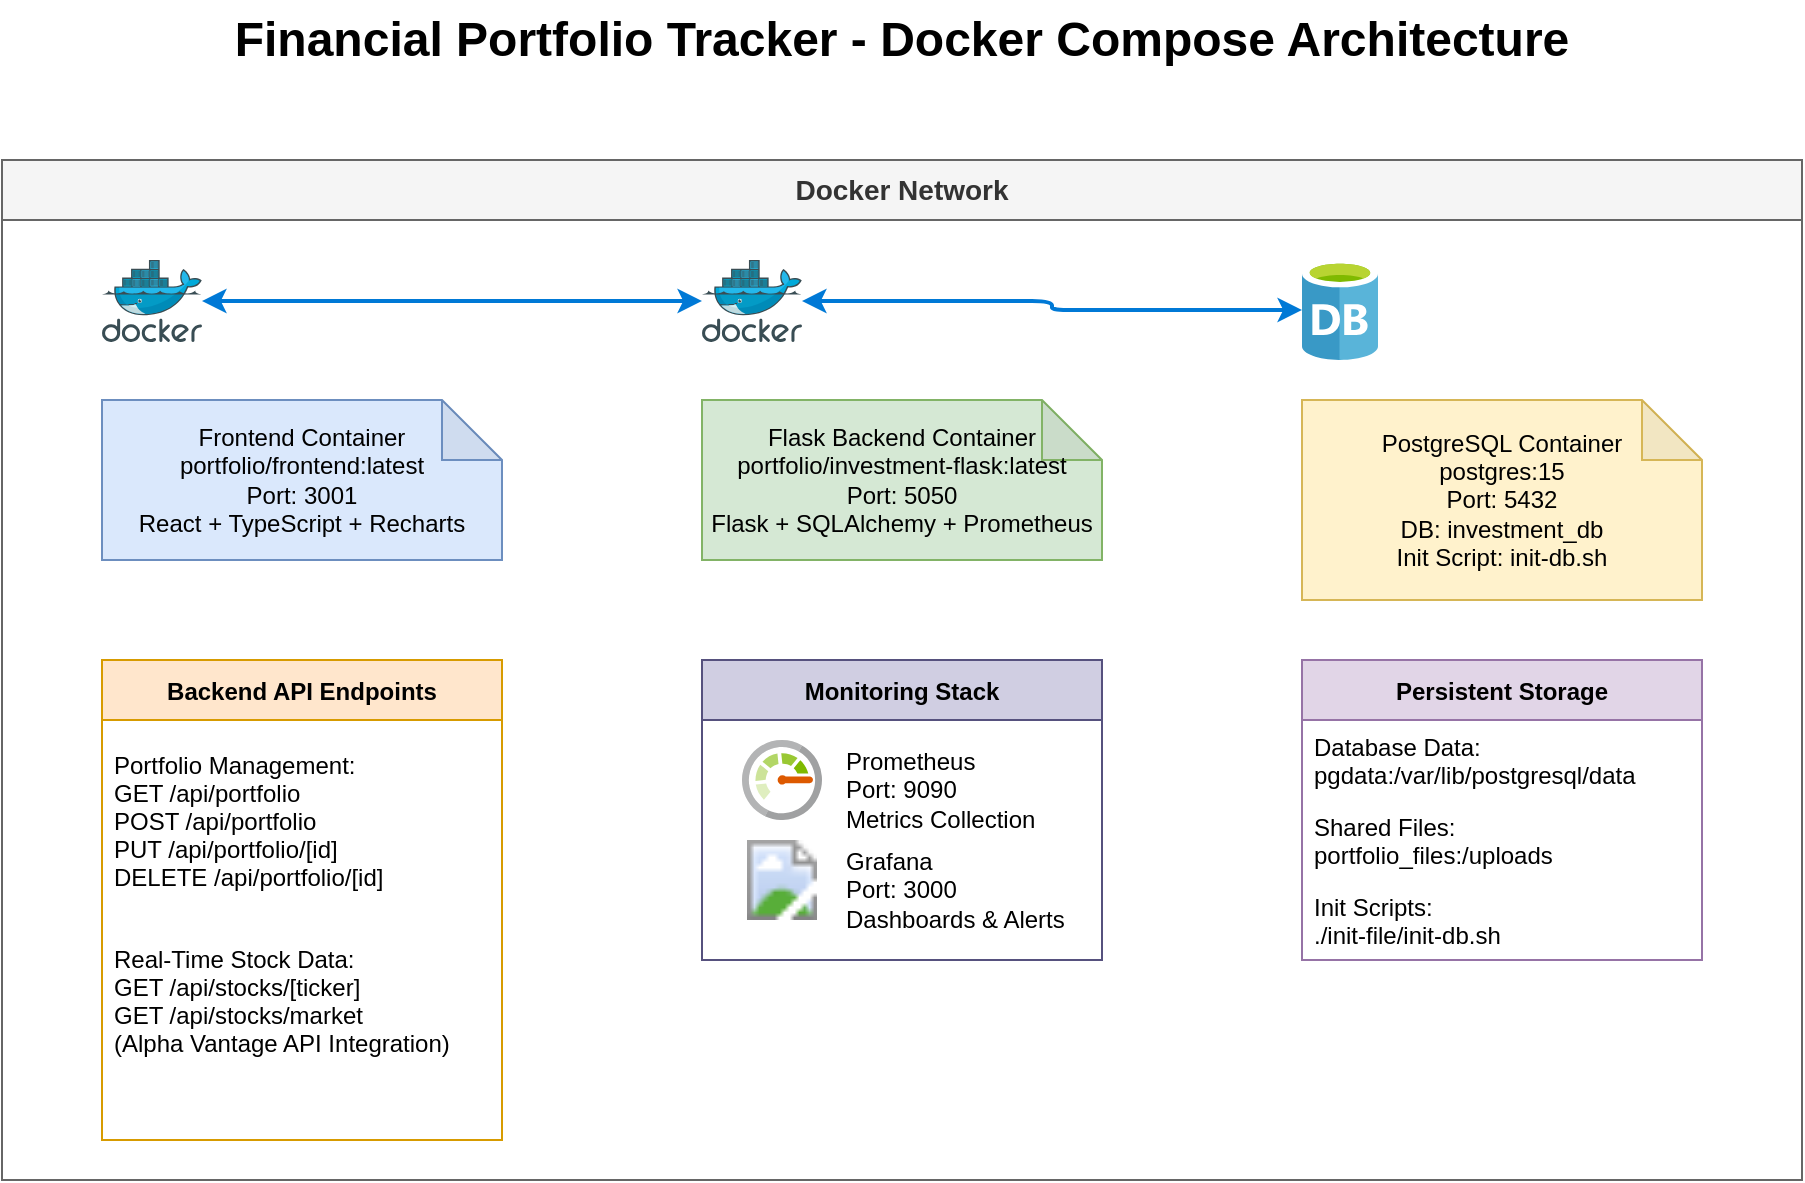 <mxfile version="26.0.16" pages="3">
  <diagram name="Docker Compose" id="docker-compose">
    <mxGraphModel dx="1434" dy="844" grid="1" gridSize="10" guides="1" tooltips="1" connect="1" arrows="1" fold="1" page="1" pageScale="1" pageWidth="1100" pageHeight="850" math="0" shadow="0">
      <root>
        <mxCell id="0" />
        <mxCell id="1" parent="0" />
        <mxCell id="title" value="Financial Portfolio Tracker - Docker Compose Architecture" style="text;html=1;strokeColor=none;fillColor=none;align=center;verticalAlign=middle;whiteSpace=wrap;rounded=0;fontSize=24;fontStyle=1" parent="1" vertex="1">
          <mxGeometry x="200" y="20" width="700" height="40" as="geometry" />
        </mxCell>
        <mxCell id="docker-network" value="Docker Network" style="swimlane;fontStyle=1;childLayout=stackLayout;horizontal=1;startSize=30;horizontalStack=0;fillColor=#F5F5F5;strokeColor=#666666;fontSize=14;fontColor=#333333;collapsible=0;whiteSpace=wrap;html=1;" parent="1" vertex="1">
          <mxGeometry x="100" y="100" width="900" height="510" as="geometry" />
        </mxCell>
        <mxCell id="frontend-container" value="" style="aspect=fixed;html=1;points=[];align=center;image;fontSize=12;image=img/lib/mscae/Docker.svg;" parent="1" vertex="1">
          <mxGeometry x="150" y="150" width="50" height="41" as="geometry" />
        </mxCell>
        <mxCell id="frontend-details" value="Frontend Container&#xa;portfolio/frontend:latest&#xa;Port: 3001&#xa;React + TypeScript + Recharts" style="shape=note;whiteSpace=wrap;html=1;backgroundOutline=1;darkOpacity=0.05;fillColor=#dae8fc;strokeColor=#6c8ebf" parent="1" vertex="1">
          <mxGeometry x="150" y="220" width="200" height="80" as="geometry" />
        </mxCell>
        <mxCell id="backend-container" value="" style="aspect=fixed;html=1;points=[];align=center;image;fontSize=12;image=img/lib/mscae/Docker.svg;" parent="1" vertex="1">
          <mxGeometry x="450" y="150" width="50" height="41" as="geometry" />
        </mxCell>
        <mxCell id="backend-details" value="Flask Backend Container&#xa;portfolio/investment-flask:latest&#xa;Port: 5050&#xa;Flask + SQLAlchemy + Prometheus" style="shape=note;whiteSpace=wrap;html=1;backgroundOutline=1;darkOpacity=0.05;fillColor=#d5e8d4;strokeColor=#82b366" parent="1" vertex="1">
          <mxGeometry x="450" y="220" width="200" height="80" as="geometry" />
        </mxCell>
        <mxCell id="db-container" value="" style="aspect=fixed;html=1;points=[];align=center;image;fontSize=12;image=img/lib/mscae/Database_General.svg;" parent="1" vertex="1">
          <mxGeometry x="750" y="150" width="38" height="50" as="geometry" />
        </mxCell>
        <mxCell id="db-details" value="PostgreSQL Container&#xa;postgres:15&#xa;Port: 5432&#xa;DB: investment_db&#xa;Init Script: init-db.sh" style="shape=note;whiteSpace=wrap;html=1;backgroundOutline=1;darkOpacity=0.05;fillColor=#fff2cc;strokeColor=#d6b656" parent="1" vertex="1">
          <mxGeometry x="750" y="220" width="200" height="100" as="geometry" />
        </mxCell>
        <mxCell id="volumes-section" value="Persistent Storage" style="swimlane;fontStyle=1;childLayout=stackLayout;horizontal=1;startSize=30;horizontalStack=0;resizeParent=1;resizeParentMax=0;resizeLast=0;collapsible=1;marginBottom=0;fillColor=#e1d5e7;strokeColor=#9673a6;" parent="1" vertex="1">
          <mxGeometry x="750" y="350" width="200" height="150" as="geometry" />
        </mxCell>
        <mxCell id="volume1" value="Database Data:&#xa;pgdata:/var/lib/postgresql/data" style="text;strokeColor=none;fillColor=none;align=left;verticalAlign=middle;spacingLeft=4;spacingRight=4;overflow=hidden;points=[[0,0.5],[1,0.5]];portConstraint=eastwest;rotatable=0;" parent="volumes-section" vertex="1">
          <mxGeometry y="30" width="200" height="40" as="geometry" />
        </mxCell>
        <mxCell id="volume2" value="Shared Files:&#xa;portfolio_files:/uploads" style="text;strokeColor=none;fillColor=none;align=left;verticalAlign=middle;spacingLeft=4;spacingRight=4;overflow=hidden;points=[[0,0.5],[1,0.5]];portConstraint=eastwest;rotatable=0;" parent="volumes-section" vertex="1">
          <mxGeometry y="70" width="200" height="40" as="geometry" />
        </mxCell>
        <mxCell id="volume3" value="Init Scripts:&#xa;./init-file/init-db.sh" style="text;strokeColor=none;fillColor=none;align=left;verticalAlign=middle;spacingLeft=4;spacingRight=4;overflow=hidden;points=[[0,0.5],[1,0.5]];portConstraint=eastwest;rotatable=0;" parent="volumes-section" vertex="1">
          <mxGeometry y="110" width="200" height="40" as="geometry" />
        </mxCell>
        <mxCell id="api-docs" value="Backend API Endpoints" style="swimlane;fontStyle=1;childLayout=stackLayout;horizontal=1;startSize=30;horizontalStack=0;resizeParent=1;resizeParentMax=0;resizeLast=0;collapsible=1;marginBottom=0;fillColor=#ffe6cc;strokeColor=#d79b00;" parent="1" vertex="1">
          <mxGeometry x="150" y="350" width="200" height="240" as="geometry" />
        </mxCell>
        <mxCell id="portfolio-endpoints" value="Portfolio Management:&#xa;GET /api/portfolio&#xa;POST /api/portfolio&#xa;PUT /api/portfolio/[id]&#xa;DELETE /api/portfolio/[id]" style="text;strokeColor=none;fillColor=none;align=left;verticalAlign=middle;spacingLeft=4;spacingRight=4;overflow=hidden;points=[[0,0.5],[1,0.5]];portConstraint=eastwest;rotatable=0;" parent="api-docs" vertex="1">
          <mxGeometry y="30" width="200" height="100" as="geometry" />
        </mxCell>
        <mxCell id="stock-endpoints" value="Real-Time Stock Data:&#xa;GET /api/stocks/[ticker]&#xa;GET /api/stocks/market&#xa;(Alpha Vantage API Integration)" style="text;strokeColor=none;fillColor=none;align=left;verticalAlign=middle;spacingLeft=4;spacingRight=4;overflow=hidden;points=[[0,0.5],[1,0.5]];portConstraint=eastwest;rotatable=0;" parent="api-docs" vertex="1">
          <mxGeometry y="130" width="200" height="80" as="geometry" />
        </mxCell>
        <mxCell id="frontend-to-backend" value="" style="edgeStyle=orthogonalEdgeStyle;rounded=1;orthogonalLoop=1;jettySize=auto;html=1;entryX=0;entryY=0.5;entryDx=0;entryDy=0;startArrow=classic;startFill=1;endArrow=classic;endFill=1;strokeColor=#0079D6;strokeWidth=2;" parent="1" source="frontend-container" target="backend-container" edge="1">
          <mxGeometry relative="1" as="geometry" />
        </mxCell>
        <mxCell id="backend-to-db" value="" style="edgeStyle=orthogonalEdgeStyle;rounded=1;orthogonalLoop=1;jettySize=auto;html=1;entryX=0;entryY=0.5;entryDx=0;entryDy=0;startArrow=classic;startFill=1;endArrow=classic;endFill=1;strokeColor=#0079D6;strokeWidth=2;" parent="1" source="backend-container" target="db-container" edge="1">
          <mxGeometry relative="1" as="geometry" />
        </mxCell>
        <mxCell id="monitoring-section" value="Monitoring Stack" style="swimlane;fontStyle=1;childLayout=stackLayout;horizontal=1;startSize=30;horizontalStack=0;resizeParent=1;resizeParentMax=0;resizeLast=0;collapsible=1;marginBottom=0;fillColor=#d0cee2;strokeColor=#56517e;" parent="1" vertex="1">
          <mxGeometry x="450" y="350" width="200" height="150" as="geometry" />
        </mxCell>
        <mxCell id="prometheus-container" value="" style="aspect=fixed;html=1;points=[];align=center;image;fontSize=12;image=img/lib/mscae/Monitor.svg;" parent="1" vertex="1">
          <mxGeometry x="470" y="390" width="40" height="40" as="geometry" />
        </mxCell>
        <mxCell id="prometheus-label" value="Prometheus&#xa;Port: 9090&#xa;Metrics Collection" style="text;html=1;strokeColor=none;fillColor=none;align=left;verticalAlign=middle;whiteSpace=wrap;rounded=0;" parent="1" vertex="1">
          <mxGeometry x="520" y="390" width="120" height="50" as="geometry" />
        </mxCell>
        <mxCell id="grafana-container" value="" style="aspect=fixed;html=1;points=[];align=center;image;fontSize=12;image=img/lib/mscae/Dashboard.svg;" parent="1" vertex="1">
          <mxGeometry x="470" y="440" width="40" height="40" as="geometry" />
        </mxCell>
        <mxCell id="grafana-label" value="Grafana&#xa;Port: 3000&#xa;Dashboards &amp; Alerts" style="text;html=1;strokeColor=none;fillColor=none;align=left;verticalAlign=middle;whiteSpace=wrap;rounded=0;" parent="1" vertex="1">
          <mxGeometry x="520" y="440" width="120" height="50" as="geometry" />
        </mxCell>
      </root>
    </mxGraphModel>
  </diagram>
  <diagram name="Kubernetes" id="kubernetes">
    <mxGraphModel dx="1434" dy="844" grid="1" gridSize="10" guides="1" tooltips="1" connect="1" arrows="1" fold="1" page="1" pageScale="1" pageWidth="1100" pageHeight="850" math="0" shadow="0">
      <root>
        <mxCell id="0" />
        <mxCell id="1" parent="0" />
        <mxCell id="k8s-title" value="Financial Portfolio Tracker - Kubernetes Architecture" style="text;html=1;strokeColor=none;fillColor=none;align=center;verticalAlign=middle;whiteSpace=wrap;rounded=0;fontSize=24;fontStyle=1" parent="1" vertex="1">
          <mxGeometry x="200" y="20" width="700" height="40" as="geometry" />
        </mxCell>
        <mxCell id="k8s-cluster" value="Kubernetes Cluster" style="rounded=1;whiteSpace=wrap;html=1;verticalAlign=top;fontStyle=1;fillColor=#EFF3F8;strokeColor=#6C8EBF;dashed=1;strokeWidth=2;" parent="1" vertex="1">
          <mxGeometry x="80" y="80" width="940" height="680" as="geometry" />
        </mxCell>
        <mxCell id="frontend-deploy" value="Frontend Deployment" style="rounded=1;whiteSpace=wrap;html=1;verticalAlign=top;fillColor=#dae8fc;strokeColor=#6c8ebf;align=center;fontStyle=1" parent="1" vertex="1">
          <mxGeometry x="120" y="150" width="220" height="200" as="geometry" />
        </mxCell>
        <mxCell id="frontend-pod" value="" style="aspect=fixed;html=1;points=[];align=center;image;fontSize=12;image=img/lib/mscae/Kubernetes.svg;" parent="1" vertex="1">
          <mxGeometry x="160" y="190" width="50" height="48" as="geometry" />
        </mxCell>
        <mxCell id="frontend-service" value="Frontend Service&#xa;Type: LoadBalancer&#xa;Port: 3001&#xa;React + TypeScript App" style="shape=process;whiteSpace=wrap;html=1;backgroundOutline=1;fillColor=#dae8fc;strokeColor=#6c8ebf" parent="1" vertex="1">
          <mxGeometry x="140" y="250" width="180" height="80" as="geometry" />
        </mxCell>
        <mxCell id="backend-deploy" value="Backend Deployment" style="rounded=1;whiteSpace=wrap;html=1;verticalAlign=top;fillColor=#d5e8d4;strokeColor=#82b366;align=center;fontStyle=1" parent="1" vertex="1">
          <mxGeometry x="440" y="150" width="220" height="200" as="geometry" />
        </mxCell>
        <mxCell id="backend-pod" value="" style="aspect=fixed;html=1;points=[];align=center;image;fontSize=12;image=img/lib/mscae/Kubernetes.svg;" parent="1" vertex="1">
          <mxGeometry x="480" y="190" width="50" height="48" as="geometry" />
        </mxCell>
        <mxCell id="backend-service" value="Flask Backend Service&#xa;Type: ClusterIP&#xa;Port: 5050&#xa;Flask + SQLAlchemy + Prometheus&#xa;Alpha Vantage API Integration" style="shape=process;whiteSpace=wrap;html=1;backgroundOutline=1;fillColor=#d5e8d4;strokeColor=#82b366" parent="1" vertex="1">
          <mxGeometry x="460" y="250" width="180" height="100" as="geometry" />
        </mxCell>
        <mxCell id="db-statefulset" value="PostgreSQL StatefulSet" style="rounded=1;whiteSpace=wrap;html=1;verticalAlign=top;fillColor=#fff2cc;strokeColor=#d6b656;align=center;fontStyle=1" parent="1" vertex="1">
          <mxGeometry x="760" y="150" width="220" height="200" as="geometry" />
        </mxCell>
        <mxCell id="db-pod" value="" style="aspect=fixed;html=1;points=[];align=center;image;fontSize=12;image=img/lib/mscae/Database_General.svg;" parent="1" vertex="1">
          <mxGeometry x="800" y="190" width="38" height="50" as="geometry" />
        </mxCell>
        <mxCell id="db-service" value="PostgreSQL Service&#xa;Type: ClusterIP&#xa;Port: 5432&#xa;Database: investment_db&#xa;Persistent Storage: postgres-pvc" style="shape=process;whiteSpace=wrap;html=1;backgroundOutline=1;fillColor=#fff2cc;strokeColor=#d6b656" parent="1" vertex="1">
          <mxGeometry x="780" y="250" width="180" height="100" as="geometry" />
        </mxCell>
        <mxCell id="config-storage" value="Kubernetes Resources" style="swimlane;fontStyle=1;childLayout=stackLayout;horizontal=1;startSize=30;horizontalStack=0;resizeParent=1;resizeParentMax=0;resizeLast=0;collapsible=1;marginBottom=0;fillColor=#e1d5e7;strokeColor=#9673a6;" parent="1" vertex="1">
          <mxGeometry x="760" y="400" width="210" height="160" as="geometry" />
        </mxCell>
        <mxCell id="config1" value="ConfigMaps:&#xa;- postgres-configmap&#xa;- init-db-configmap" style="text;strokeColor=none;fillColor=none;align=left;verticalAlign=middle;spacingLeft=4;spacingRight=4;overflow=hidden;points=[[0,0.5],[1,0.5]];portConstraint=eastwest;rotatable=0;" parent="config-storage" vertex="1">
          <mxGeometry y="30" width="210" height="50" as="geometry" />
        </mxCell>
        <mxCell id="config2" value="Secrets:&#xa;- postgres-secret (DB credentials)" style="text;strokeColor=none;fillColor=none;align=left;verticalAlign=middle;spacingLeft=4;spacingRight=4;overflow=hidden;points=[[0,0.5],[1,0.5]];portConstraint=eastwest;rotatable=0;" parent="config-storage" vertex="1">
          <mxGeometry y="80" width="210" height="40" as="geometry" />
        </mxCell>
        <mxCell id="config3" value="Storage:&#xa;- postgres-pvc (Database storage)" style="text;strokeColor=none;fillColor=none;align=left;verticalAlign=middle;spacingLeft=4;spacingRight=4;overflow=hidden;points=[[0,0.5],[1,0.5]];portConstraint=eastwest;rotatable=0;" parent="config-storage" vertex="1">
          <mxGeometry y="120" width="210" height="40" as="geometry" />
        </mxCell>
        <mxCell id="monitoring" value="Monitoring Stack" style="swimlane;fontStyle=1;childLayout=stackLayout;horizontal=1;startSize=30;horizontalStack=0;resizeParent=1;resizeParentMax=0;resizeLast=0;collapsible=1;marginBottom=0;fillColor=#f5f5f5;strokeColor=#666666;" parent="1" vertex="1">
          <mxGeometry x="440" y="400" width="220" height="150" as="geometry" />
        </mxCell>
        <mxCell id="monitor1" value="Prometheus Server&#xa;Port: 9090&#xa;Custom Config: prometheus.yml" style="text;strokeColor=none;fillColor=none;align=left;verticalAlign=middle;spacingLeft=4;spacingRight=4;overflow=hidden;points=[[0,0.5],[1,0.5]];portConstraint=eastwest;rotatable=0;" parent="monitoring" vertex="1">
          <mxGeometry y="30" width="220" height="60" as="geometry" />
        </mxCell>
        <mxCell id="monitor2" value="Grafana Dashboard&#xa;Port: 3000&#xa;Auto-provisioned datasources&#xa;Custom dashboards" style="text;strokeColor=none;fillColor=none;align=left;verticalAlign=middle;spacingLeft=4;spacingRight=4;overflow=hidden;points=[[0,0.5],[1,0.5]];portConstraint=eastwest;rotatable=0;" parent="monitoring" vertex="1">
          <mxGeometry y="90" width="220" height="60" as="geometry" />
        </mxCell>
        <mxCell id="network-policy" value="Network Policies" style="swimlane;fontStyle=1;childLayout=stackLayout;horizontal=1;startSize=30;horizontalStack=0;resizeParent=1;resizeParentMax=0;resizeLast=0;collapsible=1;marginBottom=0;fillColor=#f8cecc;strokeColor=#b85450;" parent="1" vertex="1">
          <mxGeometry x="120" y="400" width="220" height="150" as="geometry" />
        </mxCell>
        <mxCell id="policy1" value="frontend-policy" style="text;strokeColor=none;fillColor=none;align=left;verticalAlign=middle;spacingLeft=4;spacingRight=4;overflow=hidden;points=[[0,0.5],[1,0.5]];portConstraint=eastwest;rotatable=0;" parent="network-policy" vertex="1">
          <mxGeometry y="30" width="220" height="30" as="geometry" />
        </mxCell>
        <mxCell id="policy2" value="backend-policy" style="text;strokeColor=none;fillColor=none;align=left;verticalAlign=middle;spacingLeft=4;spacingRight=4;overflow=hidden;points=[[0,0.5],[1,0.5]];portConstraint=eastwest;rotatable=0;" parent="network-policy" vertex="1">
          <mxGeometry y="60" width="220" height="30" as="geometry" />
        </mxCell>
        <mxCell id="policy3" value="database-policy" style="text;strokeColor=none;fillColor=none;align=left;verticalAlign=middle;spacingLeft=4;spacingRight=4;overflow=hidden;points=[[0,0.5],[1,0.5]];portConstraint=eastwest;rotatable=0;" parent="network-policy" vertex="1">
          <mxGeometry y="90" width="220" height="30" as="geometry" />
        </mxCell>
        <mxCell id="policy4" value="monitoring-policy" style="text;strokeColor=none;fillColor=none;align=left;verticalAlign=middle;spacingLeft=4;spacingRight=4;overflow=hidden;points=[[0,0.5],[1,0.5]];portConstraint=eastwest;rotatable=0;" parent="network-policy" vertex="1">
          <mxGeometry y="120" width="220" height="30" as="geometry" />
        </mxCell>
        <mxCell id="k8s-frontend-to-backend" value="" style="edgeStyle=orthogonalEdgeStyle;rounded=1;orthogonalLoop=1;jettySize=auto;html=1;startArrow=none;startFill=0;endArrow=classic;endFill=1;strokeColor=#326CE5;strokeWidth=2;" parent="1" source="frontend-service" target="backend-service" edge="1">
          <mxGeometry relative="1" as="geometry" />
        </mxCell>
        <mxCell id="k8s-backend-to-db" value="" style="edgeStyle=orthogonalEdgeStyle;rounded=1;orthogonalLoop=1;jettySize=auto;html=1;startArrow=none;startFill=0;endArrow=classic;endFill=1;strokeColor=#326CE5;strokeWidth=2;" parent="1" source="backend-service" target="db-service" edge="1">
          <mxGeometry relative="1" as="geometry" />
        </mxCell>
        <mxCell id="helm" value="" style="aspect=fixed;html=1;points=[];align=center;image;fontSize=12;image=img/lib/mscae/Kubernetes.svg;" parent="1" vertex="1">
          <mxGeometry x="460" y="670" width="40" height="40" as="geometry" />
        </mxCell>
      </root>
    </mxGraphModel>
  </diagram>
  <diagram name="Terraform AWS" id="terraform-aws">
    <mxGraphModel dx="1687" dy="993" grid="1" gridSize="10" guides="1" tooltips="1" connect="1" arrows="1" fold="1" page="1" pageScale="1" pageWidth="1100" pageHeight="850" math="0" shadow="0">
      <root>
        <mxCell id="0" />
        <mxCell id="1" parent="0" />
        <mxCell id="aws-title" value="Financial Portfolio Tracker - Production AWS Infrastructure" style="text;html=1;strokeColor=none;fillColor=none;align=center;verticalAlign=middle;whiteSpace=wrap;rounded=0;fontSize=24;fontStyle=1" parent="1" vertex="1">
          <mxGeometry x="200" y="20" width="700" height="40" as="geometry" />
        </mxCell>
        <mxCell id="aws-cloud" value="AWS Cloud" style="points=[[0,0],[0.25,0],[0.5,0],[0.75,0],[1,0],[1,0.25],[1,0.5],[1,0.75],[1,1],[0.75,1],[0.5,1],[0.25,1],[0,1],[0,0.75],[0,0.5],[0,0.25]];outlineConnect=0;html=1;whiteSpace=wrap;fontSize=12;fontStyle=1;container=1;pointerEvents=0;collapsible=0;recursiveResize=0;shape=mxgraph.aws4.group;grIcon=mxgraph.aws4.group_aws_cloud;strokeColor=#232F3E;fillColor=none;verticalAlign=top;align=left;spacingLeft=30;fontColor=#232F3E;dashed=0;" parent="1" vertex="1">
          <mxGeometry x="40" y="80" width="1020" height="680" as="geometry" />
        </mxCell>
        <mxCell id="vpc" value="VPC" style="points=[[0,0],[0.25,0],[0.5,0],[0.75,0],[1,0],[1,0.25],[1,0.5],[1,0.75],[1,1],[0.75,1],[0.5,1],[0.25,1],[0,1],[0,0.75],[0,0.5],[0,0.25]];outlineConnect=0;html=1;whiteSpace=wrap;fontSize=12;fontStyle=0;container=1;pointerEvents=0;collapsible=0;recursiveResize=0;shape=mxgraph.aws4.group;grIcon=mxgraph.aws4.group_vpc;strokeColor=#248814;fillColor=none;verticalAlign=top;align=left;spacingLeft=30;fontColor=#248814;dashed=0;" parent="aws-cloud" vertex="1">
          <mxGeometry x="40" y="40" width="940" height="520" as="geometry" />
        </mxCell>
        <mxCell id="public-subnet-group" value="Public Subnets" style="fillColor=none;strokeColor=#147EBA;dashed=1;verticalAlign=top;fontStyle=0;fontColor=#147EBA;whiteSpace=wrap;html=1;" parent="vpc" vertex="1">
          <mxGeometry x="30" y="40" width="280" height="460" as="geometry" />
        </mxCell>
        <mxCell id="alb" value="Application Load Balancer" style="sketch=0;outlineConnect=0;fontColor=#232F3E;gradientColor=none;fillColor=#4D27AA;strokeColor=none;dashed=0;verticalLabelPosition=bottom;verticalAlign=top;align=center;html=1;fontSize=12;fontStyle=0;aspect=fixed;pointerEvents=1;shape=mxgraph.aws4.application_load_balancer;" parent="vpc" vertex="1">
          <mxGeometry x="130" y="80" width="78" height="78" as="geometry" />
        </mxCell>
        <mxCell id="nat" value="NAT Gateway" style="sketch=0;outlineConnect=0;fontColor=#232F3E;gradientColor=none;fillColor=#4D27AA;strokeColor=none;dashed=0;verticalLabelPosition=bottom;verticalAlign=top;align=center;html=1;fontSize=12;fontStyle=0;aspect=fixed;pointerEvents=1;shape=mxgraph.aws4.nat_gateway;" parent="vpc" vertex="1">
          <mxGeometry x="130" y="200" width="78" height="78" as="geometry" />
        </mxCell>
        <mxCell id="private-subnet-group" value="Private Subnets" style="fillColor=none;strokeColor=#147EBA;dashed=1;verticalAlign=top;fontStyle=0;fontColor=#147EBA;whiteSpace=wrap;html=1;" parent="vpc" vertex="1">
          <mxGeometry x="360" y="40" width="550" height="460" as="geometry" />
        </mxCell>
        <mxCell id="eks-cluster" value="EKS Cluster" style="sketch=0;points=[[0,0,0],[0.25,0,0],[0.5,0,0],[0.75,0,0],[1,0,0],[0,1,0],[0.25,1,0],[0.5,1,0],[0.75,1,0],[1,1,0],[0,0.25,0],[0,0.5,0],[0,0.75,0],[1,0.25,0],[1,0.5,0],[1,0.75,0]];outlineConnect=0;fontColor=#232F3E;gradientColor=#F78E04;gradientDirection=north;fillColor=#D05C17;strokeColor=#ffffff;dashed=0;verticalLabelPosition=bottom;verticalAlign=top;align=center;html=1;fontSize=12;fontStyle=0;aspect=fixed;shape=mxgraph.aws4.resourceIcon;resIcon=mxgraph.aws4.eks;" parent="vpc" vertex="1">
          <mxGeometry x="400" y="80" width="78" height="78" as="geometry" />
        </mxCell>
        <mxCell id="asg" value="Auto Scaling Group" style="points=[[0,0],[0.25,0],[0.5,0],[0.75,0],[1,0],[1,0.25],[1,0.5],[1,0.75],[1,1],[0.75,1],[0.5,1],[0.25,1],[0,1],[0,0.75],[0,0.5],[0,0.25]];outlineConnect=0;gradientColor=none;html=1;whiteSpace=wrap;fontSize=12;fontStyle=0;container=1;pointerEvents=0;collapsible=0;recursiveResize=0;shape=mxgraph.aws4.groupCenter;grIcon=mxgraph.aws4.group_auto_scaling_group;grStroke=1;strokeColor=#D86613;fillColor=none;verticalAlign=top;align=center;fontColor=#D86613;dashed=1;spacingTop=25;" parent="vpc" vertex="1">
          <mxGeometry x="520" y="60" width="340" height="160" as="geometry" />
        </mxCell>
        <mxCell id="worker1" value="EKS Worker Node" style="sketch=0;outlineConnect=0;fontColor=#232F3E;gradientColor=none;fillColor=#D45B07;strokeColor=none;dashed=0;verticalLabelPosition=bottom;verticalAlign=top;align=center;html=1;fontSize=12;fontStyle=0;aspect=fixed;pointerEvents=1;shape=mxgraph.aws4.instance2;" parent="asg" vertex="1">
          <mxGeometry x="40" y="50" width="78" height="78" as="geometry" />
        </mxCell>
        <mxCell id="worker2" value="EKS Worker Node" style="sketch=0;outlineConnect=0;fontColor=#232F3E;gradientColor=none;fillColor=#D45B07;strokeColor=none;dashed=0;verticalLabelPosition=bottom;verticalAlign=top;align=center;html=1;fontSize=12;fontStyle=0;aspect=fixed;pointerEvents=1;shape=mxgraph.aws4.instance2;" parent="asg" vertex="1">
          <mxGeometry x="220" y="50" width="78" height="78" as="geometry" />
        </mxCell>
        <mxCell id="rds" value="Amazon RDS&#xa;PostgreSQL" style="sketch=0;points=[[0,0,0],[0.25,0,0],[0.5,0,0],[0.75,0,0],[1,0,0],[0,1,0],[0.25,1,0],[0.5,1,0],[0.75,1,0],[1,1,0],[0,0.25,0],[0,0.5,0],[0,0.75,0],[1,0.25,0],[1,0.5,0],[1,0.75,0]];outlineConnect=0;fontColor=#232F3E;gradientColor=#4D72F3;gradientDirection=north;fillColor=#3334B9;strokeColor=#ffffff;dashed=0;verticalLabelPosition=bottom;verticalAlign=top;align=center;html=1;fontSize=12;fontStyle=0;aspect=fixed;shape=mxgraph.aws4.resourceIcon;resIcon=mxgraph.aws4.rds;" parent="vpc" vertex="1">
          <mxGeometry x="790" y="300" width="78" height="78" as="geometry" />
        </mxCell>
        <mxCell id="route-tables" value="Route Tables" style="fillColor=none;strokeColor=#5A6C86;dashed=1;verticalAlign=top;fontStyle=0;fontColor=#5A6C86;whiteSpace=wrap;html=1;" parent="vpc" vertex="1">
          <mxGeometry x="30" y="380" width="280" height="100" as="geometry" />
        </mxCell>
        <mxCell id="core-services" value="Core AWS Services" style="fillColor=none;strokeColor=#147EBA;dashed=1;verticalAlign=top;fontStyle=0;fontColor=#147EBA;whiteSpace=wrap;html=1;" parent="aws-cloud" vertex="1">
          <mxGeometry x="40" y="580" width="940" height="80" as="geometry" />
        </mxCell>
        <mxCell id="route53" value="Route 53&#xa;DNS Management" style="sketch=0;points=[[0,0,0],[0.25,0,0],[0.5,0,0],[0.75,0,0],[1,0,0],[0,1,0],[0.25,1,0],[0.5,1,0],[0.75,1,0],[1,1,0],[0,0.25,0],[0,0.5,0],[0,0.75,0],[1,0.25,0],[1,0.5,0],[1,0.75,0]];outlineConnect=0;fontColor=#232F3E;gradientColor=#945DF2;gradientDirection=north;fillColor=#5A30B5;strokeColor=#ffffff;dashed=0;verticalLabelPosition=bottom;verticalAlign=top;align=center;html=1;fontSize=12;fontStyle=0;aspect=fixed;shape=mxgraph.aws4.resourceIcon;resIcon=mxgraph.aws4.route_53;" parent="aws-cloud" vertex="1">
          <mxGeometry x="80" y="600" width="38" height="38" as="geometry" />
        </mxCell>
        <mxCell id="cloudwatch" value="CloudWatch&#xa;Monitoring" style="sketch=0;points=[[0,0,0],[0.25,0,0],[0.5,0,0],[0.75,0,0],[1,0,0],[0,1,0],[0.25,1,0],[0.5,1,0],[0.75,1,0],[1,1,0],[0,0.25,0],[0,0.5,0],[0,0.75,0],[1,0.25,0],[1,0.5,0],[1,0.75,0]];outlineConnect=0;fontColor=#232F3E;gradientColor=#F34482;gradientDirection=north;fillColor=#BC1356;strokeColor=#ffffff;dashed=0;verticalLabelPosition=bottom;verticalAlign=top;align=center;html=1;fontSize=12;fontStyle=0;aspect=fixed;shape=mxgraph.aws4.resourceIcon;resIcon=mxgraph.aws4.cloudwatch;" parent="aws-cloud" vertex="1">
          <mxGeometry x="240" y="600" width="38" height="38" as="geometry" />
        </mxCell>
        <mxCell id="s3" value="S3&#xa;Assets Storage" style="sketch=0;points=[[0,0,0],[0.25,0,0],[0.5,0,0],[0.75,0,0],[1,0,0],[0,1,0],[0.25,1,0],[0.5,1,0],[0.75,1,0],[1,1,0],[0,0.25,0],[0,0.5,0],[0,0.75,0],[1,0.25,0],[1,0.5,0],[1,0.75,0]];outlineConnect=0;fontColor=#232F3E;gradientColor=#60A337;gradientDirection=north;fillColor=#277116;strokeColor=#ffffff;dashed=0;verticalLabelPosition=bottom;verticalAlign=top;align=center;html=1;fontSize=12;fontStyle=0;aspect=fixed;shape=mxgraph.aws4.resourceIcon;resIcon=mxgraph.aws4.s3;" parent="aws-cloud" vertex="1">
          <mxGeometry x="400" y="600" width="38" height="38" as="geometry" />
        </mxCell>
        <mxCell id="ecr" value="ECR&#xa;Container Registry" style="sketch=0;points=[[0,0,0],[0.25,0,0],[0.5,0,0],[0.75,0,0],[1,0,0],[0,1,0],[0.25,1,0],[0.5,1,0],[0.75,1,0],[1,1,0],[0,0.25,0],[0,0.5,0],[0,0.75,0],[1,0.25,0],[1,0.5,0],[1,0.75,0]];outlineConnect=0;fontColor=#232F3E;gradientColor=#F78E04;gradientDirection=north;fillColor=#D05C17;strokeColor=#ffffff;dashed=0;verticalLabelPosition=bottom;verticalAlign=top;align=center;html=1;fontSize=12;fontStyle=0;aspect=fixed;shape=mxgraph.aws4.resourceIcon;resIcon=mxgraph.aws4.ecr;" parent="aws-cloud" vertex="1">
          <mxGeometry x="560" y="600" width="38" height="38" as="geometry" />
        </mxCell>
        <mxCell id="secrets-manager" value="Secrets Manager&#xa;Credentials &amp; API Keys" style="sketch=0;points=[[0,0,0],[0.25,0,0],[0.5,0,0],[0.75,0,0],[1,0,0],[0,1,0],[0.25,1,0],[0.5,1,0],[0.75,1,0],[1,1,0],[0,0.25,0],[0,0.5,0],[0,0.75,0],[1,0.25,0],[1,0.5,0],[1,0.75,0]];outlineConnect=0;fontColor=#232F3E;gradientColor=#F54749;gradientDirection=north;fillColor=#C7131F;strokeColor=#ffffff;dashed=0;verticalLabelPosition=bottom;verticalAlign=top;align=center;html=1;fontSize=12;fontStyle=0;aspect=fixed;shape=mxgraph.aws4.resourceIcon;resIcon=mxgraph.aws4.secrets_manager;" parent="aws-cloud" vertex="1">
          <mxGeometry x="720" y="600" width="38" height="38" as="geometry" />
        </mxCell>
        <mxCell id="iam" value="IAM&#xa;Access Control" style="sketch=0;points=[[0,0,0],[0.25,0,0],[0.5,0,0],[0.75,0,0],[1,0,0],[0,1,0],[0.25,1,0],[0.5,1,0],[0.75,1,0],[1,1,0],[0,0.25,0],[0,0.5,0],[0,0.75,0],[1,0.25,0],[1,0.5,0],[1,0.75,0]];outlineConnect=0;fontColor=#232F3E;gradientColor=#F54749;gradientDirection=north;fillColor=#C7131F;strokeColor=#ffffff;dashed=0;verticalLabelPosition=bottom;verticalAlign=top;align=center;html=1;fontSize=12;fontStyle=0;aspect=fixed;shape=mxgraph.aws4.resourceIcon;resIcon=mxgraph.aws4.identity_and_access_management;" parent="aws-cloud" vertex="1">
          <mxGeometry x="880" y="600" width="38" height="38" as="geometry" />
        </mxCell>
        <mxCell id="route53-to-alb" value="" style="edgeStyle=orthogonalEdgeStyle;rounded=1;orthogonalLoop=1;jettySize=auto;html=1;strokeColor=#545B64;strokeWidth=2;" parent="aws-cloud" source="route53" target="alb" edge="1">
          <mxGeometry relative="1" as="geometry" />
        </mxCell>
        <mxCell id="alb-to-eks" value="" style="edgeStyle=orthogonalEdgeStyle;rounded=1;orthogonalLoop=1;jettySize=auto;html=1;strokeColor=#545B64;strokeWidth=2;" parent="aws-cloud" source="alb" target="eks-cluster" edge="1">
          <mxGeometry relative="1" as="geometry" />
        </mxCell>
        <mxCell id="eks-to-rds" value="" style="edgeStyle=orthogonalEdgeStyle;rounded=1;orthogonalLoop=1;jettySize=auto;html=1;strokeColor=#545B64;strokeWidth=2;" parent="aws-cloud" source="eks-cluster" target="rds" edge="1">
          <mxGeometry relative="1" as="geometry" />
        </mxCell>
        <mxCell id="terraform-config" value="Terraform Configuration" style="swimlane;fontStyle=1;childLayout=stackLayout;horizontal=1;startSize=30;horizontalStack=0;resizeParent=1;resizeParentMax=0;resizeLast=0;collapsible=1;marginBottom=0;fillColor=#f5f5f5;strokeColor=#666666;fontSize=12;align=left;spacingLeft=10;" parent="1" vertex="1">
          <mxGeometry x="200" y="790" width="200" height="150" as="geometry" />
        </mxCell>
        <mxCell id="tf-config1" value="• main.tf" style="text;strokeColor=none;fillColor=none;align=left;verticalAlign=middle;spacingLeft=4;spacingRight=4;overflow=hidden;points=[[0,0.5],[1,0.5]];portConstraint=eastwest;rotatable=0;" parent="terraform-config" vertex="1">
          <mxGeometry y="30" width="200" height="30" as="geometry" />
        </mxCell>
        <mxCell id="tf-config2" value="• variables.tf" style="text;strokeColor=none;fillColor=none;align=left;verticalAlign=middle;spacingLeft=4;spacingRight=4;overflow=hidden;points=[[0,0.5],[1,0.5]];portConstraint=eastwest;rotatable=0;" parent="terraform-config" vertex="1">
          <mxGeometry y="60" width="200" height="30" as="geometry" />
        </mxCell>
        <mxCell id="tf-config3" value="• outputs.tf" style="text;strokeColor=none;fillColor=none;align=left;verticalAlign=middle;spacingLeft=4;spacingRight=4;overflow=hidden;points=[[0,0.5],[1,0.5]];portConstraint=eastwest;rotatable=0;" parent="terraform-config" vertex="1">
          <mxGeometry y="90" width="200" height="30" as="geometry" />
        </mxCell>
        <mxCell id="tf-config4" value="• terraform.tfvars" style="text;strokeColor=none;fillColor=none;align=left;verticalAlign=middle;spacingLeft=4;spacingRight=4;overflow=hidden;points=[[0,0.5],[1,0.5]];portConstraint=eastwest;rotatable=0;" parent="terraform-config" vertex="1">
          <mxGeometry y="120" width="200" height="30" as="geometry" />
        </mxCell>
        <mxCell id="terraform-modules" value="Terraform Modules" style="swimlane;fontStyle=1;childLayout=stackLayout;horizontal=1;startSize=30;horizontalStack=0;resizeParent=1;resizeParentMax=0;resizeLast=0;collapsible=1;marginBottom=0;fillColor=#e1d5e7;strokeColor=#9673a6;" parent="1" vertex="1">
          <mxGeometry x="670" y="790" width="220" height="150" as="geometry" />
        </mxCell>
        <mxCell id="tf-modules" value="Core Modules:&#xa;- VPC and Networking&#xa;- EKS Cluster&#xa;- RDS Database&#xa;- Security and IAM&#xa;- Monitoring and Logging&#xa;- Backup and DR" style="text;strokeColor=none;fillColor=none;align=left;verticalAlign=middle;spacingLeft=4;spacingRight=4;overflow=hidden;points=[[0,0.5],[1,0.5]];portConstraint=eastwest;rotatable=0;" parent="terraform-modules" vertex="1">
          <mxGeometry y="30" width="220" height="120" as="geometry" />
        </mxCell>
      </root>
    </mxGraphModel>
  </diagram>
</mxfile>
